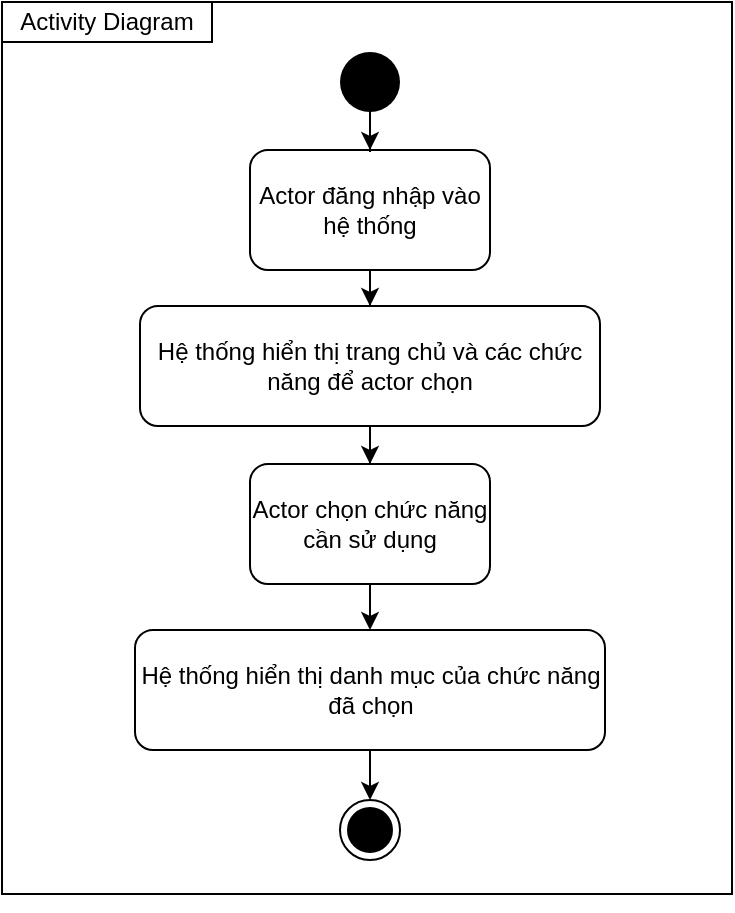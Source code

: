 <mxfile version="13.10.8" type="device"><diagram id="NjoesqXeLhb4LGYRVOCG" name="Page-1"><mxGraphModel dx="1278" dy="559" grid="0" gridSize="10" guides="1" tooltips="1" connect="1" arrows="1" fold="1" page="0" pageScale="1" pageWidth="827" pageHeight="1169" math="0" shadow="0"><root><mxCell id="0"/><mxCell id="1" parent="0"/><mxCell id="t01usRzRkkfZwIleKpqX-9" value="" style="rounded=0;whiteSpace=wrap;html=1;fillColor=none;" parent="1" vertex="1"><mxGeometry x="211" y="135" width="365" height="446" as="geometry"/></mxCell><mxCell id="t01usRzRkkfZwIleKpqX-5" value="" style="edgeStyle=orthogonalEdgeStyle;rounded=0;orthogonalLoop=1;jettySize=auto;html=1;" parent="1" source="nDBsvIOCms8XBf60BISv-1" target="nDBsvIOCms8XBf60BISv-4" edge="1"><mxGeometry relative="1" as="geometry"/></mxCell><mxCell id="nDBsvIOCms8XBf60BISv-1" value="Actor đăng nhập vào hệ thống" style="rounded=1;whiteSpace=wrap;html=1;" parent="1" vertex="1"><mxGeometry x="335" y="209" width="120" height="60" as="geometry"/></mxCell><mxCell id="t01usRzRkkfZwIleKpqX-4" style="edgeStyle=orthogonalEdgeStyle;rounded=0;orthogonalLoop=1;jettySize=auto;html=1;" parent="1" source="nDBsvIOCms8XBf60BISv-3" target="nDBsvIOCms8XBf60BISv-1" edge="1"><mxGeometry relative="1" as="geometry"/></mxCell><mxCell id="nDBsvIOCms8XBf60BISv-3" value="" style="ellipse;fillColor=#000000;strokeColor=none;" parent="1" vertex="1"><mxGeometry x="380" y="160" width="30" height="30" as="geometry"/></mxCell><mxCell id="t01usRzRkkfZwIleKpqX-6" value="" style="edgeStyle=orthogonalEdgeStyle;rounded=0;orthogonalLoop=1;jettySize=auto;html=1;" parent="1" source="nDBsvIOCms8XBf60BISv-4" target="nDBsvIOCms8XBf60BISv-5" edge="1"><mxGeometry relative="1" as="geometry"/></mxCell><mxCell id="nDBsvIOCms8XBf60BISv-4" value="Hệ thống hiển thị trang chủ và các chức năng để actor chọn" style="rounded=1;whiteSpace=wrap;html=1;" parent="1" vertex="1"><mxGeometry x="280" y="287" width="230" height="60" as="geometry"/></mxCell><mxCell id="t01usRzRkkfZwIleKpqX-7" value="" style="edgeStyle=orthogonalEdgeStyle;rounded=0;orthogonalLoop=1;jettySize=auto;html=1;" parent="1" source="nDBsvIOCms8XBf60BISv-5" target="nDBsvIOCms8XBf60BISv-6" edge="1"><mxGeometry relative="1" as="geometry"/></mxCell><mxCell id="nDBsvIOCms8XBf60BISv-5" value="Actor chọn chức năng cần sử dụng" style="rounded=1;whiteSpace=wrap;html=1;" parent="1" vertex="1"><mxGeometry x="335" y="366" width="120" height="60" as="geometry"/></mxCell><mxCell id="nDBsvIOCms8XBf60BISv-6" value="Hệ thống hiển thị danh mục của chức năng đã chọn" style="rounded=1;whiteSpace=wrap;html=1;" parent="1" vertex="1"><mxGeometry x="277.5" y="449" width="235" height="60" as="geometry"/></mxCell><mxCell id="t01usRzRkkfZwIleKpqX-11" value="Activity Diagram" style="rounded=0;whiteSpace=wrap;html=1;fillColor=none;" parent="1" vertex="1"><mxGeometry x="211" y="135" width="105" height="20" as="geometry"/></mxCell><mxCell id="nDBsvIOCms8XBf60BISv-2" value="" style="ellipse;html=1;shape=endState;fillColor=#000000;strokeColor=#000000;" parent="1" vertex="1"><mxGeometry x="380" y="534" width="30" height="30" as="geometry"/></mxCell><mxCell id="zsTnx27czFq3iBbklKrb-1" style="edgeStyle=orthogonalEdgeStyle;rounded=0;orthogonalLoop=1;jettySize=auto;html=1;" edge="1" parent="1" source="nDBsvIOCms8XBf60BISv-6" target="nDBsvIOCms8XBf60BISv-2"><mxGeometry relative="1" as="geometry"><mxPoint x="395" y="731" as="targetPoint"/><Array as="points"/><mxPoint x="394" y="590" as="sourcePoint"/></mxGeometry></mxCell><mxCell id="zsTnx27czFq3iBbklKrb-2" style="edgeStyle=orthogonalEdgeStyle;rounded=0;orthogonalLoop=1;jettySize=auto;html=1;exitX=0.5;exitY=1;exitDx=0;exitDy=0;" edge="1" parent="1" source="t01usRzRkkfZwIleKpqX-9" target="t01usRzRkkfZwIleKpqX-9"><mxGeometry relative="1" as="geometry"/></mxCell></root></mxGraphModel></diagram></mxfile>
